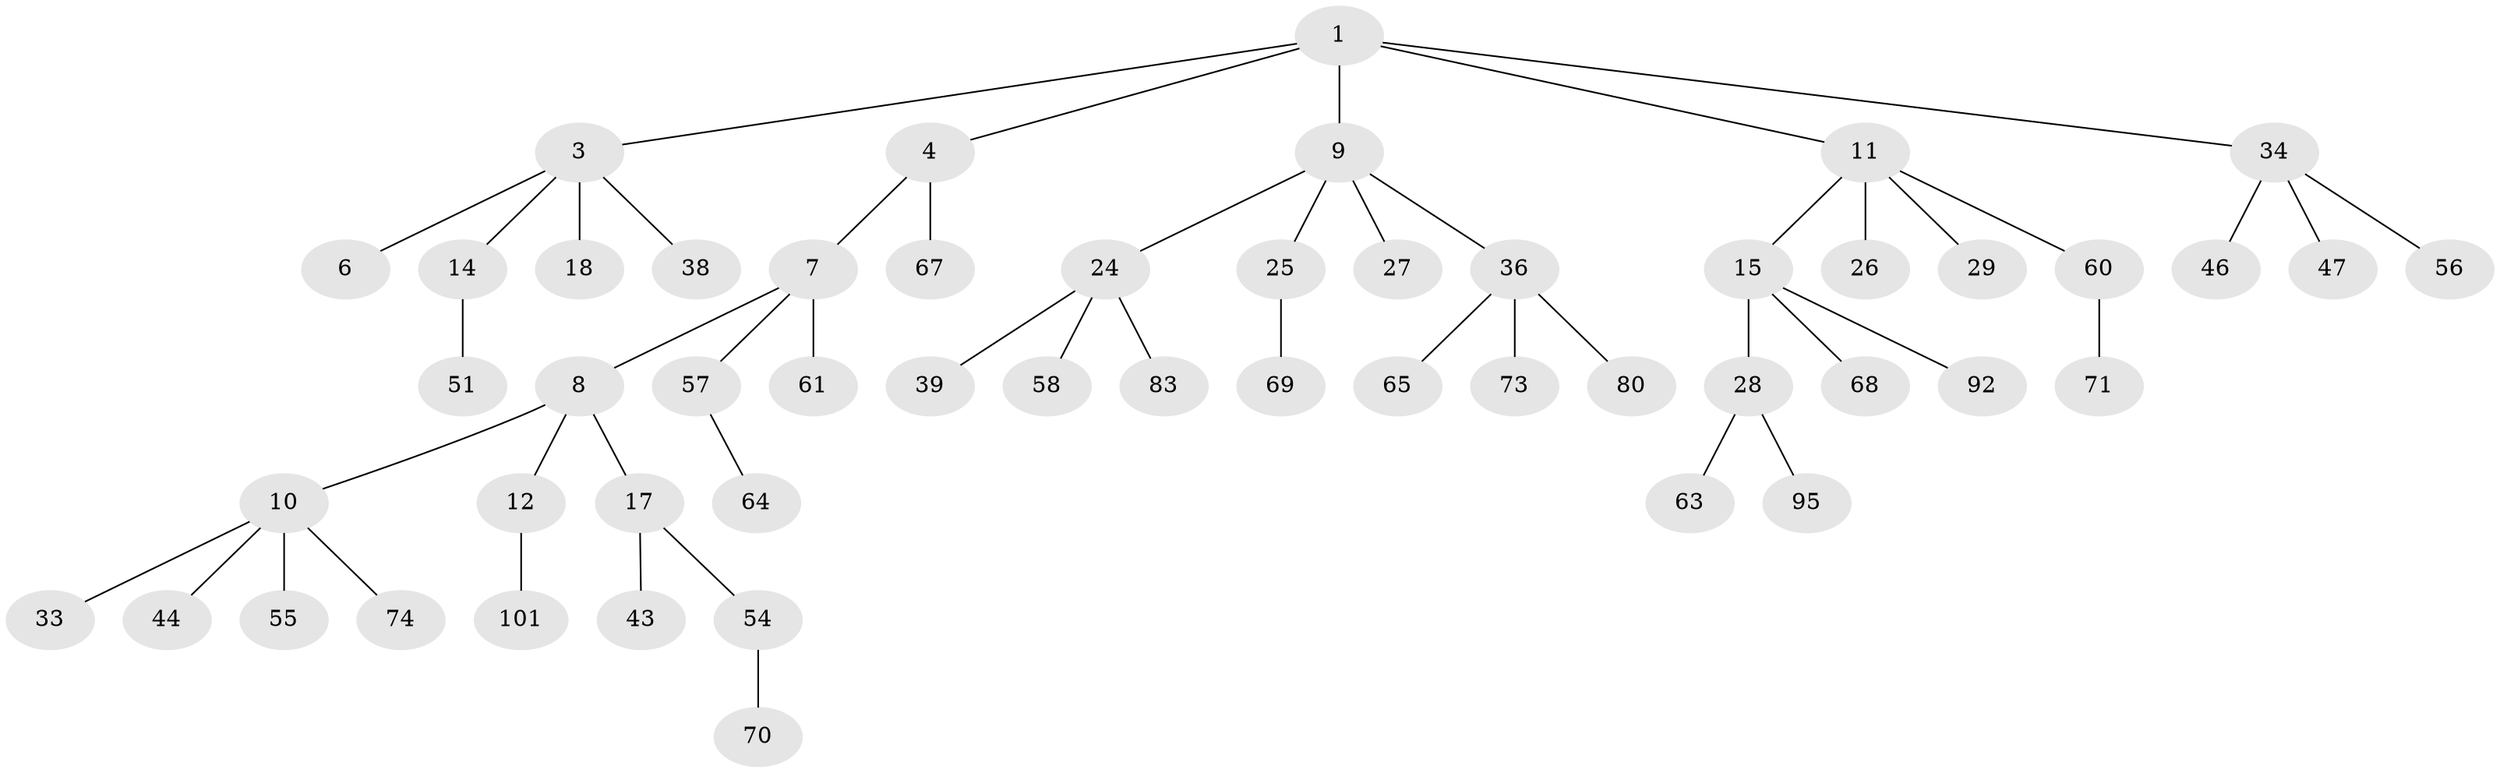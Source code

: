// original degree distribution, {4: 0.047619047619047616, 3: 0.1523809523809524, 5: 0.0380952380952381, 2: 0.2857142857142857, 1: 0.45714285714285713, 6: 0.01904761904761905}
// Generated by graph-tools (version 1.1) at 2025/15/03/09/25 04:15:38]
// undirected, 52 vertices, 51 edges
graph export_dot {
graph [start="1"]
  node [color=gray90,style=filled];
  1 [super="+2+5"];
  3;
  4;
  6;
  7 [super="+59+50"];
  8 [super="+77+78"];
  9 [super="+93+22"];
  10 [super="+23+21+13"];
  11 [super="+19"];
  12 [super="+40"];
  14;
  15 [super="+87+20+16"];
  17 [super="+53"];
  18 [super="+41"];
  24 [super="+32"];
  25 [super="+31"];
  26 [super="+102"];
  27;
  28 [super="+35"];
  29;
  33 [super="+48"];
  34;
  36;
  38;
  39;
  43;
  44;
  46;
  47;
  51;
  54 [super="+96"];
  55 [super="+90"];
  56 [super="+82"];
  57 [super="+62"];
  58;
  60;
  61;
  63 [super="+79"];
  64 [super="+86+104"];
  65;
  67 [super="+94"];
  68 [super="+98"];
  69 [super="+75"];
  70;
  71;
  73;
  74;
  80;
  83;
  92;
  95;
  101;
  1 -- 4;
  1 -- 11;
  1 -- 3;
  1 -- 9;
  1 -- 34;
  3 -- 6;
  3 -- 14;
  3 -- 18;
  3 -- 38;
  4 -- 7;
  4 -- 67;
  7 -- 8;
  7 -- 57;
  7 -- 61;
  8 -- 10;
  8 -- 12;
  8 -- 17;
  9 -- 24;
  9 -- 25;
  9 -- 27;
  9 -- 36;
  10 -- 55;
  10 -- 33;
  10 -- 74;
  10 -- 44;
  11 -- 15;
  11 -- 26;
  11 -- 29;
  11 -- 60;
  12 -- 101;
  14 -- 51;
  15 -- 28;
  15 -- 68;
  15 -- 92;
  17 -- 43;
  17 -- 54;
  24 -- 39;
  24 -- 58;
  24 -- 83;
  25 -- 69;
  28 -- 63;
  28 -- 95;
  34 -- 46;
  34 -- 47;
  34 -- 56;
  36 -- 65;
  36 -- 73;
  36 -- 80;
  54 -- 70;
  57 -- 64;
  60 -- 71;
}

